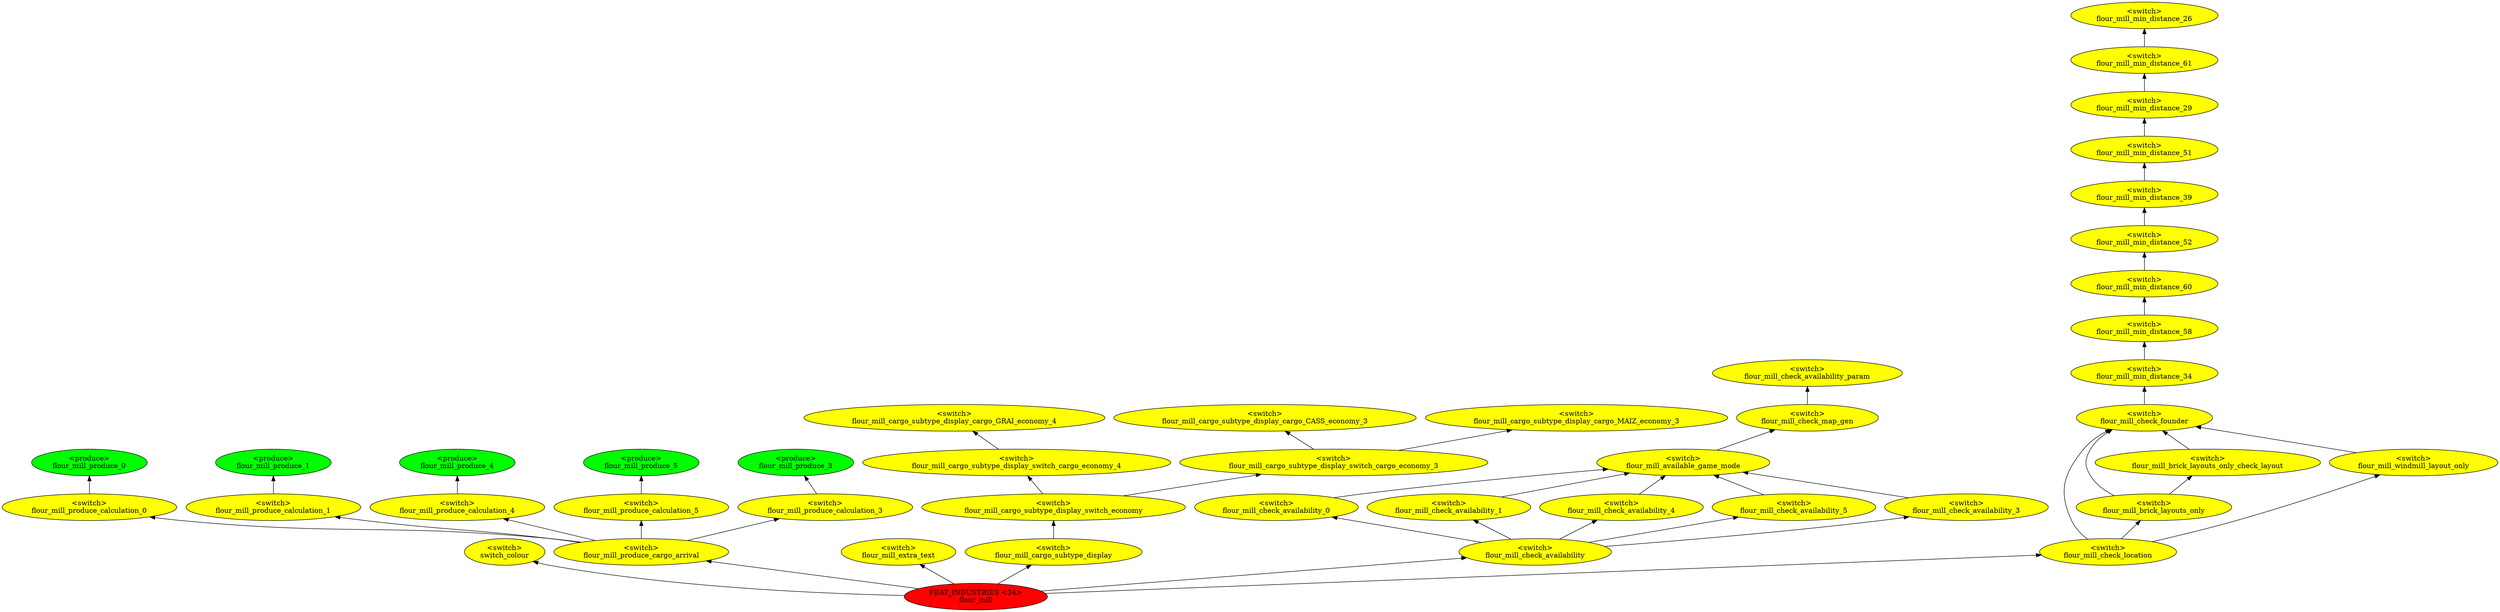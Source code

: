 digraph {
rankdir="BT"
switch_colour [fillcolor=yellow style="filled" label="<switch>\nswitch_colour"]
flour_mill_produce_0 [fillcolor=green style="filled" label="<produce>\nflour_mill_produce_0"]
flour_mill_produce_calculation_0 [fillcolor=yellow style="filled" label="<switch>\nflour_mill_produce_calculation_0"]
flour_mill_produce_1 [fillcolor=green style="filled" label="<produce>\nflour_mill_produce_1"]
flour_mill_produce_calculation_1 [fillcolor=yellow style="filled" label="<switch>\nflour_mill_produce_calculation_1"]
flour_mill_produce_4 [fillcolor=green style="filled" label="<produce>\nflour_mill_produce_4"]
flour_mill_produce_calculation_4 [fillcolor=yellow style="filled" label="<switch>\nflour_mill_produce_calculation_4"]
flour_mill_produce_5 [fillcolor=green style="filled" label="<produce>\nflour_mill_produce_5"]
flour_mill_produce_calculation_5 [fillcolor=yellow style="filled" label="<switch>\nflour_mill_produce_calculation_5"]
flour_mill_produce_3 [fillcolor=green style="filled" label="<produce>\nflour_mill_produce_3"]
flour_mill_produce_calculation_3 [fillcolor=yellow style="filled" label="<switch>\nflour_mill_produce_calculation_3"]
flour_mill_produce_cargo_arrival [fillcolor=yellow style="filled" label="<switch>\nflour_mill_produce_cargo_arrival"]
flour_mill_extra_text [fillcolor=yellow style="filled" label="<switch>\nflour_mill_extra_text"]
flour_mill_cargo_subtype_display_cargo_GRAI_economy_4 [fillcolor=yellow style="filled" label="<switch>\nflour_mill_cargo_subtype_display_cargo_GRAI_economy_4"]
flour_mill_cargo_subtype_display_switch_cargo_economy_4 [fillcolor=yellow style="filled" label="<switch>\nflour_mill_cargo_subtype_display_switch_cargo_economy_4"]
flour_mill_cargo_subtype_display_cargo_CASS_economy_3 [fillcolor=yellow style="filled" label="<switch>\nflour_mill_cargo_subtype_display_cargo_CASS_economy_3"]
flour_mill_cargo_subtype_display_cargo_MAIZ_economy_3 [fillcolor=yellow style="filled" label="<switch>\nflour_mill_cargo_subtype_display_cargo_MAIZ_economy_3"]
flour_mill_cargo_subtype_display_switch_cargo_economy_3 [fillcolor=yellow style="filled" label="<switch>\nflour_mill_cargo_subtype_display_switch_cargo_economy_3"]
flour_mill_cargo_subtype_display_switch_economy [fillcolor=yellow style="filled" label="<switch>\nflour_mill_cargo_subtype_display_switch_economy"]
flour_mill_cargo_subtype_display [fillcolor=yellow style="filled" label="<switch>\nflour_mill_cargo_subtype_display"]
flour_mill_check_availability_param [fillcolor=yellow style="filled" label="<switch>\nflour_mill_check_availability_param"]
flour_mill_check_map_gen [fillcolor=yellow style="filled" label="<switch>\nflour_mill_check_map_gen"]
flour_mill_available_game_mode [fillcolor=yellow style="filled" label="<switch>\nflour_mill_available_game_mode"]
flour_mill_check_availability_0 [fillcolor=yellow style="filled" label="<switch>\nflour_mill_check_availability_0"]
flour_mill_check_availability_1 [fillcolor=yellow style="filled" label="<switch>\nflour_mill_check_availability_1"]
flour_mill_check_availability_4 [fillcolor=yellow style="filled" label="<switch>\nflour_mill_check_availability_4"]
flour_mill_check_availability_5 [fillcolor=yellow style="filled" label="<switch>\nflour_mill_check_availability_5"]
flour_mill_check_availability_3 [fillcolor=yellow style="filled" label="<switch>\nflour_mill_check_availability_3"]
flour_mill_check_availability [fillcolor=yellow style="filled" label="<switch>\nflour_mill_check_availability"]
flour_mill_min_distance_26 [fillcolor=yellow style="filled" label="<switch>\nflour_mill_min_distance_26"]
flour_mill_min_distance_61 [fillcolor=yellow style="filled" label="<switch>\nflour_mill_min_distance_61"]
flour_mill_min_distance_29 [fillcolor=yellow style="filled" label="<switch>\nflour_mill_min_distance_29"]
flour_mill_min_distance_51 [fillcolor=yellow style="filled" label="<switch>\nflour_mill_min_distance_51"]
flour_mill_min_distance_39 [fillcolor=yellow style="filled" label="<switch>\nflour_mill_min_distance_39"]
flour_mill_min_distance_52 [fillcolor=yellow style="filled" label="<switch>\nflour_mill_min_distance_52"]
flour_mill_min_distance_60 [fillcolor=yellow style="filled" label="<switch>\nflour_mill_min_distance_60"]
flour_mill_min_distance_58 [fillcolor=yellow style="filled" label="<switch>\nflour_mill_min_distance_58"]
flour_mill_min_distance_34 [fillcolor=yellow style="filled" label="<switch>\nflour_mill_min_distance_34"]
flour_mill_check_founder [fillcolor=yellow style="filled" label="<switch>\nflour_mill_check_founder"]
flour_mill_brick_layouts_only_check_layout [fillcolor=yellow style="filled" label="<switch>\nflour_mill_brick_layouts_only_check_layout"]
flour_mill_brick_layouts_only [fillcolor=yellow style="filled" label="<switch>\nflour_mill_brick_layouts_only"]
flour_mill_windmill_layout_only [fillcolor=yellow style="filled" label="<switch>\nflour_mill_windmill_layout_only"]
flour_mill_check_location [fillcolor=yellow style="filled" label="<switch>\nflour_mill_check_location"]
flour_mill [fillcolor=red style="filled" label="FEAT_INDUSTRIES <34>\nflour_mill"]
flour_mill_min_distance_52->flour_mill_min_distance_39
flour_mill_check_availability->flour_mill_check_availability_1
flour_mill_produce_cargo_arrival->flour_mill_produce_calculation_4
flour_mill_brick_layouts_only_check_layout->flour_mill_check_founder
flour_mill_check_availability->flour_mill_check_availability_3
flour_mill_min_distance_34->flour_mill_min_distance_58
flour_mill_cargo_subtype_display_switch_economy->flour_mill_cargo_subtype_display_switch_cargo_economy_3
flour_mill_produce_cargo_arrival->flour_mill_produce_calculation_3
flour_mill_check_availability_4->flour_mill_available_game_mode
flour_mill_cargo_subtype_display_switch_cargo_economy_4->flour_mill_cargo_subtype_display_cargo_GRAI_economy_4
flour_mill_min_distance_29->flour_mill_min_distance_61
flour_mill_check_location->flour_mill_check_founder
flour_mill_check_availability_3->flour_mill_available_game_mode
flour_mill_min_distance_60->flour_mill_min_distance_52
flour_mill_check_availability_5->flour_mill_available_game_mode
flour_mill_check_availability_1->flour_mill_available_game_mode
flour_mill_produce_calculation_4->flour_mill_produce_4
flour_mill_check_location->flour_mill_windmill_layout_only
flour_mill->flour_mill_cargo_subtype_display
flour_mill_produce_cargo_arrival->flour_mill_produce_calculation_0
flour_mill_check_founder->flour_mill_min_distance_34
flour_mill_min_distance_51->flour_mill_min_distance_29
flour_mill_check_availability->flour_mill_check_availability_0
flour_mill_brick_layouts_only->flour_mill_brick_layouts_only_check_layout
flour_mill_check_map_gen->flour_mill_check_availability_param
flour_mill_produce_cargo_arrival->flour_mill_produce_calculation_5
flour_mill_produce_calculation_3->flour_mill_produce_3
flour_mill->flour_mill_check_availability
flour_mill->switch_colour
flour_mill_min_distance_39->flour_mill_min_distance_51
flour_mill_check_availability_0->flour_mill_available_game_mode
flour_mill_produce_calculation_0->flour_mill_produce_0
flour_mill_produce_calculation_1->flour_mill_produce_1
flour_mill_produce_calculation_5->flour_mill_produce_5
flour_mill_min_distance_61->flour_mill_min_distance_26
flour_mill_min_distance_58->flour_mill_min_distance_60
flour_mill_windmill_layout_only->flour_mill_check_founder
flour_mill_check_availability->flour_mill_check_availability_5
flour_mill_cargo_subtype_display_switch_cargo_economy_3->flour_mill_cargo_subtype_display_cargo_MAIZ_economy_3
flour_mill_cargo_subtype_display_switch_cargo_economy_3->flour_mill_cargo_subtype_display_cargo_CASS_economy_3
flour_mill_check_location->flour_mill_brick_layouts_only
flour_mill_check_availability->flour_mill_check_availability_4
flour_mill->flour_mill_extra_text
flour_mill->flour_mill_check_location
flour_mill_available_game_mode->flour_mill_check_map_gen
flour_mill->flour_mill_produce_cargo_arrival
flour_mill_produce_cargo_arrival->flour_mill_produce_calculation_1
flour_mill_cargo_subtype_display->flour_mill_cargo_subtype_display_switch_economy
flour_mill_cargo_subtype_display_switch_economy->flour_mill_cargo_subtype_display_switch_cargo_economy_4
flour_mill_brick_layouts_only->flour_mill_check_founder
}
